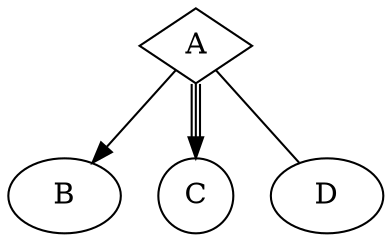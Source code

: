 digraph test1 {

  A [shape=diamond]
  B [shap e=box]
  C [shape=circle]

  A -> B 
  A -> C [color="blacnliav:kis:bck"]
  A -> D [penwidth=1, arrowhead=none]

}
